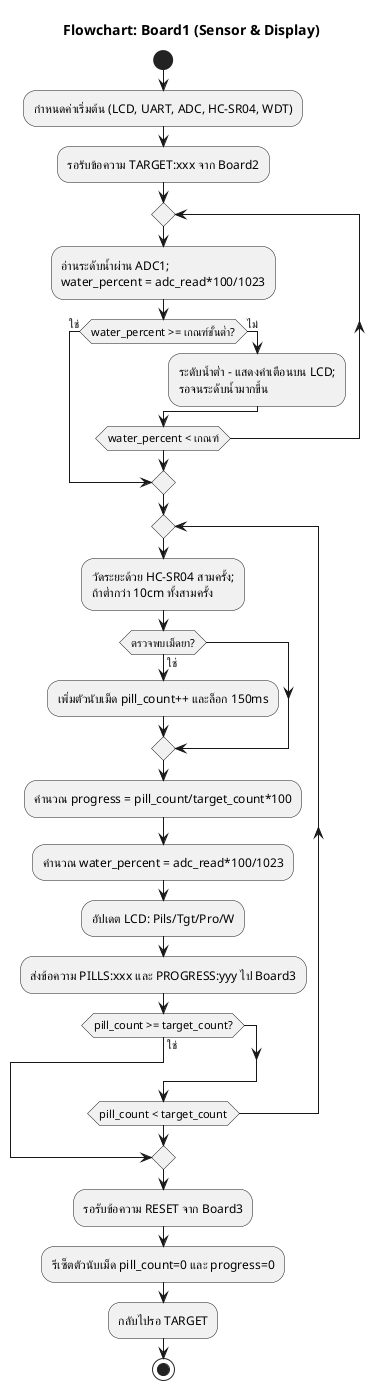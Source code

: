 @startuml
title Flowchart: Board1 (Sensor & Display)

start

:กำหนดค่าเริ่มต้น (LCD, UART, ADC, HC-SR04, WDT);

:รอรับข้อความ TARGET:xxx จาก Board2;

repeat
  :อ่านระดับน้ำผ่าน ADC1;\nwater_percent = adc_read*100/1023;
  if (water_percent >= เกณฑ์ขั้นต่ำ?) then (ใช่)
    break
  else (ไม่)
    :ระดับน้ำต่ำ – แสดงคำเตือนบน LCD;\nรอจนระดับน้ำมากขึ้น;
  endif
repeat while (water_percent < เกณฑ์)

repeat
  :วัดระยะด้วย HC-SR04 สามครั้ง;\nถ้าต่ำกว่า 10cm ทั้งสามครั้ง;
  if (ตรวจพบเม็ดยา?) then (ใช่)
    :เพิ่มตัวนับเม็ด pill_count++ และล็อก 150ms;
  endif
  :คำนวณ progress = pill_count/target_count*100;
  :คำนวณ water_percent = adc_read*100/1023;
  :อัปเดต LCD: Pils/Tgt/Pro/W;
  :ส่งข้อความ PILLS:xxx และ PROGRESS:yyy ไป Board3;
  if (pill_count >= target_count?) then (ใช่)
    break
  endif
repeat while (pill_count < target_count)

:รอรับข้อความ RESET จาก Board3;
:รีเซ็ตตัวนับเม็ด pill_count=0 และ progress=0;
:กลับไปรอ TARGET;

stop

@enduml